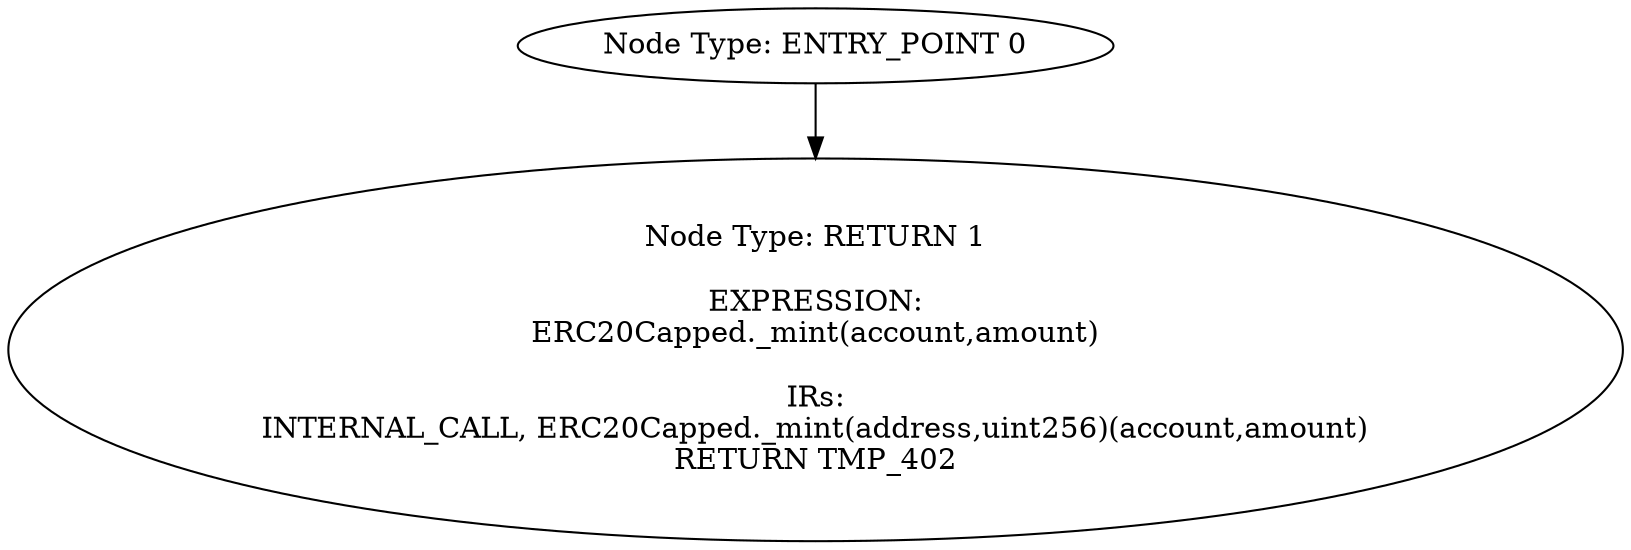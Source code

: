 digraph{
0[label="Node Type: ENTRY_POINT 0
"];
0->1;
1[label="Node Type: RETURN 1

EXPRESSION:
ERC20Capped._mint(account,amount)

IRs:
INTERNAL_CALL, ERC20Capped._mint(address,uint256)(account,amount)
RETURN TMP_402"];
}
